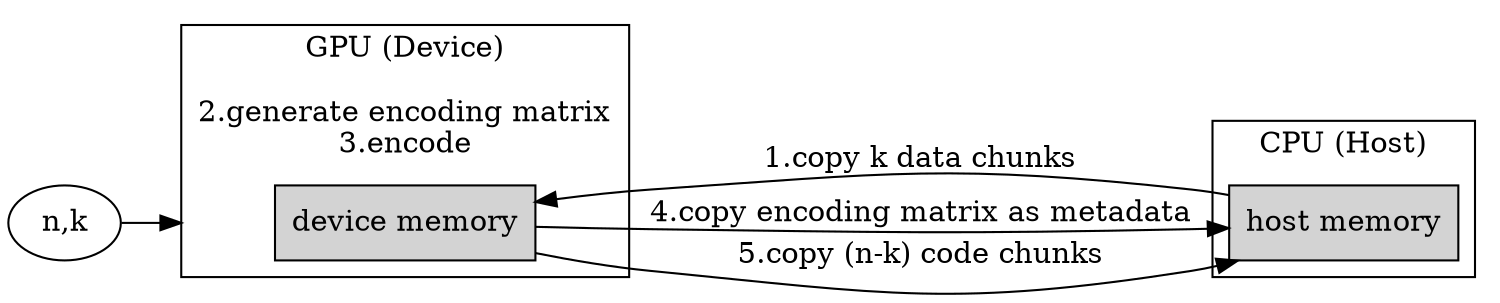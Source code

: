 digraph GPUencode
{
rankdir=LR;
compound=true;
subgraph clusterCPU
{
node [style=filled];
shape=box;
label="CPU (Host)";
"hostMem"
[
shape=box
label="host memory"
]
/*
hostMem [shape=box];
*/
}
//n_k [label="n, k"];
/*
subgraph n_k
{
label="n,k"
}
*/
subgraph clusterGPU
{
node [style=filled];
shape=box;
label="GPU (Device)\n\n2.generate encoding matrix\n3.encode";
//"3.encode";
"deviceMem"
[
shape=box
label="device memory"
]
//deviceMem -> deviceMem [label="3.encode", ltail=clusterGPU];
/*
deviceMem [shape=box];
label=GPU;
*/
}
hostMem -> deviceMem [label="1.copy k data chunks"];
deviceMem -> hostMem [label="4.copy encoding matrix as metadata"];
deviceMem -> hostMem [label="5.copy (n-k) code chunks"];
//"n,k" -> deviceMem [label="2.generate encoding matrix", lhead=clusterGPU];
"n,k" -> deviceMem [lhead=clusterGPU];
}
